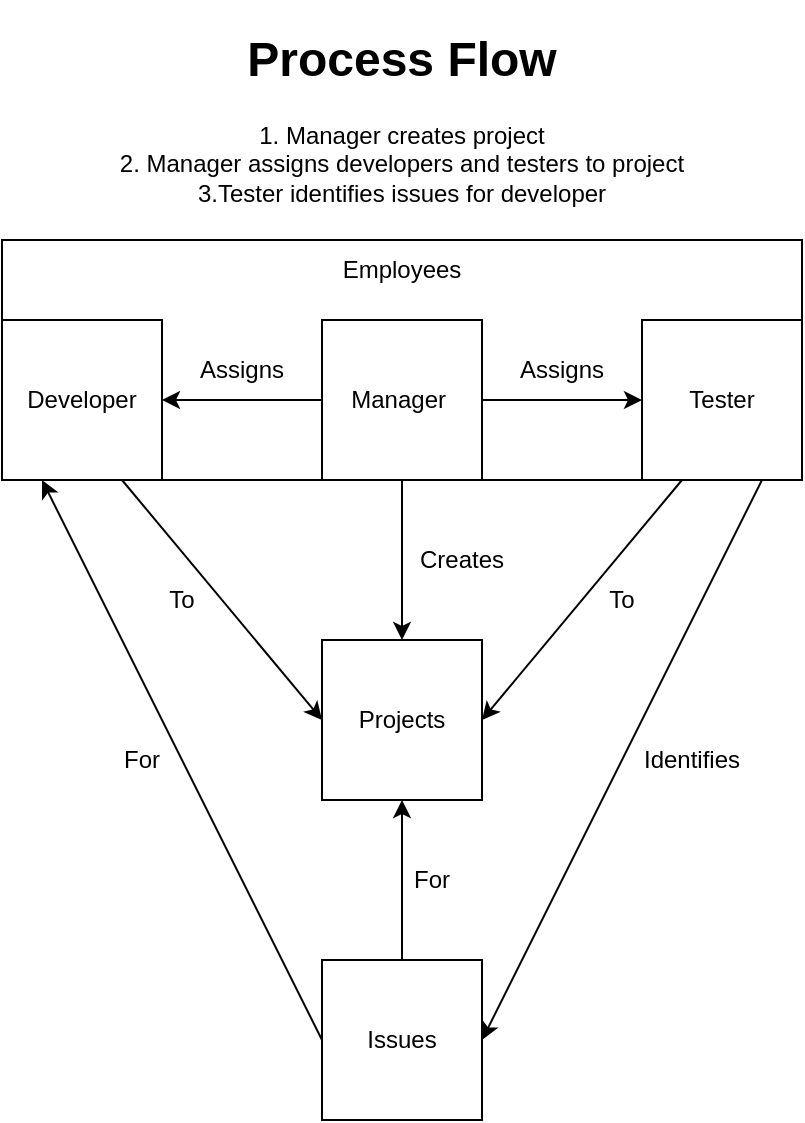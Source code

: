 <mxfile version="21.6.5" type="device">
  <diagram name="Page-1" id="iT2inrdeSmj3RVlQ0BW3">
    <mxGraphModel dx="1098" dy="828" grid="1" gridSize="10" guides="1" tooltips="1" connect="1" arrows="1" fold="1" page="1" pageScale="1" pageWidth="850" pageHeight="1100" math="0" shadow="0">
      <root>
        <mxCell id="0" />
        <mxCell id="1" parent="0" />
        <mxCell id="JO0y0a-ANH1Jrtyg8qzJ-2" value="Projects" style="rounded=0;whiteSpace=wrap;html=1;" vertex="1" parent="1">
          <mxGeometry x="240" y="320" width="80" height="80" as="geometry" />
        </mxCell>
        <mxCell id="JO0y0a-ANH1Jrtyg8qzJ-5" value="" style="rounded=0;whiteSpace=wrap;html=1;" vertex="1" parent="1">
          <mxGeometry x="80" y="120" width="400" height="120" as="geometry" />
        </mxCell>
        <mxCell id="JO0y0a-ANH1Jrtyg8qzJ-9" value="Employees" style="text;html=1;strokeColor=none;fillColor=none;align=center;verticalAlign=middle;whiteSpace=wrap;rounded=0;" vertex="1" parent="1">
          <mxGeometry x="80" y="120" width="400" height="30" as="geometry" />
        </mxCell>
        <mxCell id="JO0y0a-ANH1Jrtyg8qzJ-1" value="Manager&amp;nbsp;" style="rounded=0;whiteSpace=wrap;html=1;fontStyle=0" vertex="1" parent="1">
          <mxGeometry x="240" y="160" width="80" height="80" as="geometry" />
        </mxCell>
        <mxCell id="JO0y0a-ANH1Jrtyg8qzJ-10" value="Developer" style="rounded=0;whiteSpace=wrap;html=1;" vertex="1" parent="1">
          <mxGeometry x="80" y="160" width="80" height="80" as="geometry" />
        </mxCell>
        <mxCell id="JO0y0a-ANH1Jrtyg8qzJ-11" value="Tester" style="rounded=0;whiteSpace=wrap;html=1;" vertex="1" parent="1">
          <mxGeometry x="400" y="160" width="80" height="80" as="geometry" />
        </mxCell>
        <mxCell id="JO0y0a-ANH1Jrtyg8qzJ-12" value="" style="endArrow=classic;html=1;rounded=0;exitX=0.5;exitY=1;exitDx=0;exitDy=0;entryX=0.5;entryY=0;entryDx=0;entryDy=0;" edge="1" parent="1" source="JO0y0a-ANH1Jrtyg8qzJ-1" target="JO0y0a-ANH1Jrtyg8qzJ-2">
          <mxGeometry width="50" height="50" relative="1" as="geometry">
            <mxPoint x="190" y="340" as="sourcePoint" />
            <mxPoint x="240" y="290" as="targetPoint" />
          </mxGeometry>
        </mxCell>
        <mxCell id="JO0y0a-ANH1Jrtyg8qzJ-13" value="Creates" style="text;html=1;strokeColor=none;fillColor=none;align=center;verticalAlign=middle;whiteSpace=wrap;rounded=0;" vertex="1" parent="1">
          <mxGeometry x="280" y="240" width="60" height="80" as="geometry" />
        </mxCell>
        <mxCell id="JO0y0a-ANH1Jrtyg8qzJ-14" value="" style="endArrow=classic;html=1;rounded=0;entryX=0;entryY=0.5;entryDx=0;entryDy=0;" edge="1" parent="1" target="JO0y0a-ANH1Jrtyg8qzJ-11">
          <mxGeometry width="50" height="50" relative="1" as="geometry">
            <mxPoint x="320" y="200" as="sourcePoint" />
            <mxPoint x="430" y="250" as="targetPoint" />
          </mxGeometry>
        </mxCell>
        <mxCell id="JO0y0a-ANH1Jrtyg8qzJ-15" value="" style="endArrow=classic;html=1;rounded=0;entryX=1;entryY=0.5;entryDx=0;entryDy=0;exitX=0;exitY=0.5;exitDx=0;exitDy=0;" edge="1" parent="1" source="JO0y0a-ANH1Jrtyg8qzJ-1" target="JO0y0a-ANH1Jrtyg8qzJ-10">
          <mxGeometry width="50" height="50" relative="1" as="geometry">
            <mxPoint x="330" y="210" as="sourcePoint" />
            <mxPoint x="410" y="210" as="targetPoint" />
          </mxGeometry>
        </mxCell>
        <mxCell id="JO0y0a-ANH1Jrtyg8qzJ-16" value="Assigns" style="text;html=1;strokeColor=none;fillColor=none;align=center;verticalAlign=middle;whiteSpace=wrap;rounded=0;" vertex="1" parent="1">
          <mxGeometry x="160" y="170" width="80" height="30" as="geometry" />
        </mxCell>
        <mxCell id="JO0y0a-ANH1Jrtyg8qzJ-17" value="Assigns" style="text;html=1;strokeColor=none;fillColor=none;align=center;verticalAlign=middle;whiteSpace=wrap;rounded=0;" vertex="1" parent="1">
          <mxGeometry x="320" y="170" width="80" height="30" as="geometry" />
        </mxCell>
        <mxCell id="JO0y0a-ANH1Jrtyg8qzJ-18" value="" style="endArrow=classic;html=1;rounded=0;exitX=0.75;exitY=1;exitDx=0;exitDy=0;entryX=0;entryY=0.5;entryDx=0;entryDy=0;" edge="1" parent="1" source="JO0y0a-ANH1Jrtyg8qzJ-10" target="JO0y0a-ANH1Jrtyg8qzJ-2">
          <mxGeometry width="50" height="50" relative="1" as="geometry">
            <mxPoint x="450" y="400" as="sourcePoint" />
            <mxPoint x="500" y="350" as="targetPoint" />
          </mxGeometry>
        </mxCell>
        <mxCell id="JO0y0a-ANH1Jrtyg8qzJ-19" value="" style="endArrow=classic;html=1;rounded=0;exitX=0.25;exitY=1;exitDx=0;exitDy=0;entryX=1;entryY=0.5;entryDx=0;entryDy=0;" edge="1" parent="1" source="JO0y0a-ANH1Jrtyg8qzJ-11" target="JO0y0a-ANH1Jrtyg8qzJ-2">
          <mxGeometry width="50" height="50" relative="1" as="geometry">
            <mxPoint x="420" y="240" as="sourcePoint" />
            <mxPoint x="520" y="340" as="targetPoint" />
          </mxGeometry>
        </mxCell>
        <mxCell id="JO0y0a-ANH1Jrtyg8qzJ-20" value="To" style="text;html=1;strokeColor=none;fillColor=none;align=center;verticalAlign=middle;whiteSpace=wrap;rounded=0;" vertex="1" parent="1">
          <mxGeometry x="370" y="280" width="40" height="40" as="geometry" />
        </mxCell>
        <mxCell id="JO0y0a-ANH1Jrtyg8qzJ-21" value="To" style="text;html=1;strokeColor=none;fillColor=none;align=center;verticalAlign=middle;whiteSpace=wrap;rounded=0;" vertex="1" parent="1">
          <mxGeometry x="150" y="280" width="40" height="40" as="geometry" />
        </mxCell>
        <mxCell id="JO0y0a-ANH1Jrtyg8qzJ-22" value="Issues" style="rounded=0;whiteSpace=wrap;html=1;" vertex="1" parent="1">
          <mxGeometry x="240" y="480" width="80" height="80" as="geometry" />
        </mxCell>
        <mxCell id="JO0y0a-ANH1Jrtyg8qzJ-23" value="" style="endArrow=classic;html=1;rounded=0;exitX=0.75;exitY=1;exitDx=0;exitDy=0;entryX=1;entryY=0.5;entryDx=0;entryDy=0;" edge="1" parent="1" source="JO0y0a-ANH1Jrtyg8qzJ-11" target="JO0y0a-ANH1Jrtyg8qzJ-22">
          <mxGeometry width="50" height="50" relative="1" as="geometry">
            <mxPoint x="450" y="400" as="sourcePoint" />
            <mxPoint x="500" y="350" as="targetPoint" />
          </mxGeometry>
        </mxCell>
        <mxCell id="JO0y0a-ANH1Jrtyg8qzJ-24" value="Identifies" style="text;html=1;strokeColor=none;fillColor=none;align=center;verticalAlign=middle;whiteSpace=wrap;rounded=0;" vertex="1" parent="1">
          <mxGeometry x="385" y="360" width="80" height="40" as="geometry" />
        </mxCell>
        <mxCell id="JO0y0a-ANH1Jrtyg8qzJ-25" value="" style="endArrow=classic;html=1;rounded=0;exitX=0;exitY=0.5;exitDx=0;exitDy=0;entryX=0.25;entryY=1;entryDx=0;entryDy=0;" edge="1" parent="1" source="JO0y0a-ANH1Jrtyg8qzJ-22" target="JO0y0a-ANH1Jrtyg8qzJ-10">
          <mxGeometry width="50" height="50" relative="1" as="geometry">
            <mxPoint x="450" y="400" as="sourcePoint" />
            <mxPoint x="500" y="350" as="targetPoint" />
          </mxGeometry>
        </mxCell>
        <mxCell id="JO0y0a-ANH1Jrtyg8qzJ-28" value="For" style="text;html=1;strokeColor=none;fillColor=none;align=center;verticalAlign=middle;whiteSpace=wrap;rounded=0;" vertex="1" parent="1">
          <mxGeometry x="110" y="360" width="80" height="40" as="geometry" />
        </mxCell>
        <mxCell id="JO0y0a-ANH1Jrtyg8qzJ-29" value="" style="endArrow=classic;html=1;rounded=0;entryX=0.5;entryY=1;entryDx=0;entryDy=0;" edge="1" parent="1" target="JO0y0a-ANH1Jrtyg8qzJ-2">
          <mxGeometry width="50" height="50" relative="1" as="geometry">
            <mxPoint x="280" y="480" as="sourcePoint" />
            <mxPoint x="330" y="430" as="targetPoint" />
          </mxGeometry>
        </mxCell>
        <mxCell id="JO0y0a-ANH1Jrtyg8qzJ-30" value="For" style="text;html=1;strokeColor=none;fillColor=none;align=center;verticalAlign=middle;whiteSpace=wrap;rounded=0;" vertex="1" parent="1">
          <mxGeometry x="280" y="400" width="30" height="80" as="geometry" />
        </mxCell>
        <mxCell id="JO0y0a-ANH1Jrtyg8qzJ-31" value="&lt;h1&gt;Process Flow&lt;/h1&gt;&lt;div&gt;1. Manager creates project&lt;/div&gt;&lt;div&gt;2. Manager assigns developers and testers to project&lt;/div&gt;&lt;div&gt;3.Tester identifies issues for developer&lt;/div&gt;" style="text;html=1;strokeColor=none;fillColor=none;spacing=5;spacingTop=-20;whiteSpace=wrap;overflow=hidden;rounded=0;align=center;" vertex="1" parent="1">
          <mxGeometry x="80" y="10" width="400" height="100" as="geometry" />
        </mxCell>
      </root>
    </mxGraphModel>
  </diagram>
</mxfile>
